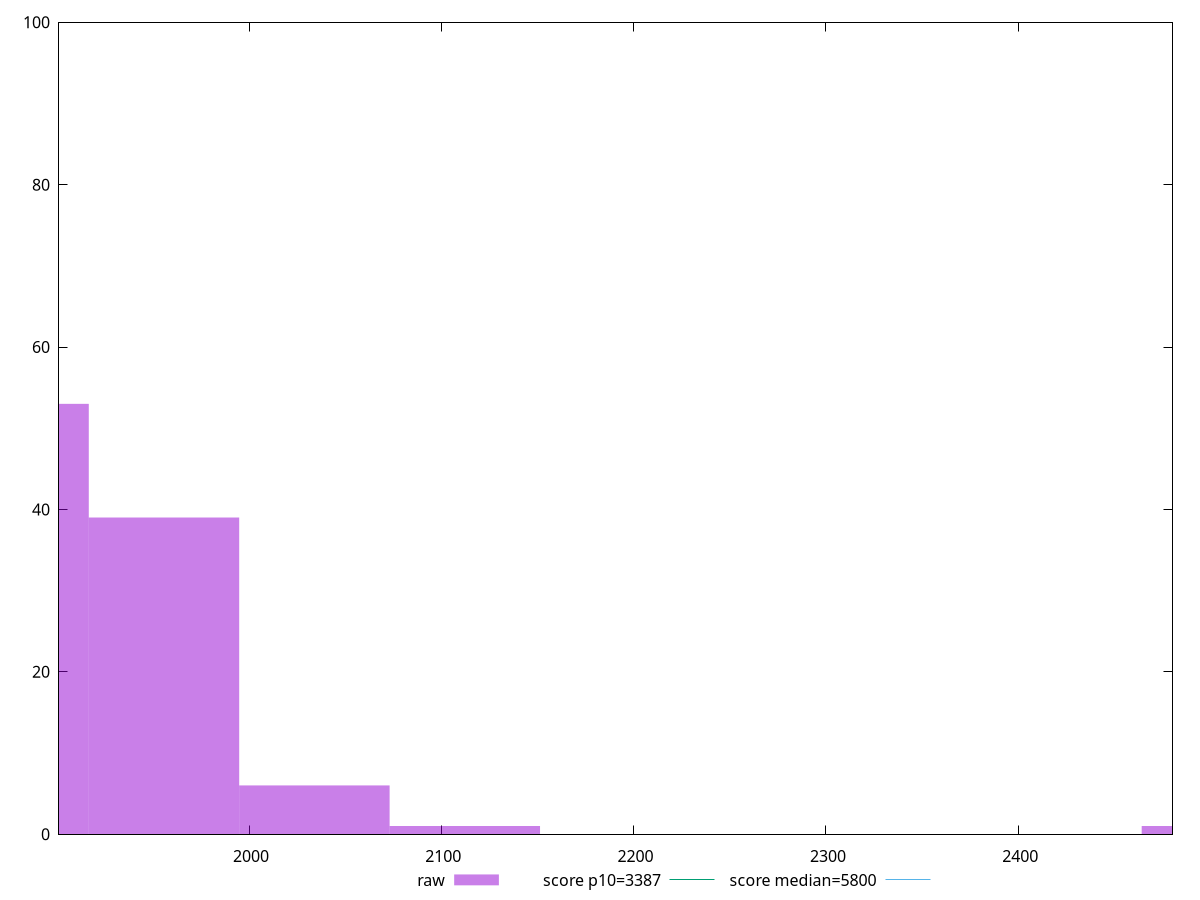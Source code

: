 reset

$raw <<EOF
2503.364813597465 1
1955.7537606230194 39
1877.5236101980986 53
2033.9839110479402 6
2112.214061472861 1
EOF

set key outside below
set boxwidth 78.23015042492078
set xrange [1901.1513500000005:2480.271388028145]
set yrange [0:100]
set trange [0:100]
set style fill transparent solid 0.5 noborder

set parametric
set terminal svg size 640, 490 enhanced background rgb 'white'
set output "report_00026_2021-02-22T21:38:55.199Z/speed-index/samples/pages+cached+noadtech+nomedia/raw/histogram.svg"

plot $raw title "raw" with boxes, \
     3387,t title "score p10=3387", \
     5800,t title "score median=5800"

reset
